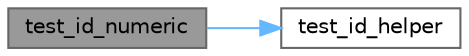 digraph "test_id_numeric"
{
 // LATEX_PDF_SIZE
  bgcolor="transparent";
  edge [fontname=Helvetica,fontsize=10,labelfontname=Helvetica,labelfontsize=10];
  node [fontname=Helvetica,fontsize=10,shape=box,height=0.2,width=0.4];
  rankdir="LR";
  Node1 [id="Node000001",label="test_id_numeric",height=0.2,width=0.4,color="gray40", fillcolor="grey60", style="filled", fontcolor="black",tooltip=" "];
  Node1 -> Node2 [id="edge2_Node000001_Node000002",color="steelblue1",style="solid",tooltip=" "];
  Node2 [id="Node000002",label="test_id_helper",height=0.2,width=0.4,color="grey40", fillcolor="white", style="filled",URL="$cxx11__meta_8cpp.html#a594d2c81d7a34f6d5a56c0749dd9472e",tooltip=" "];
}
